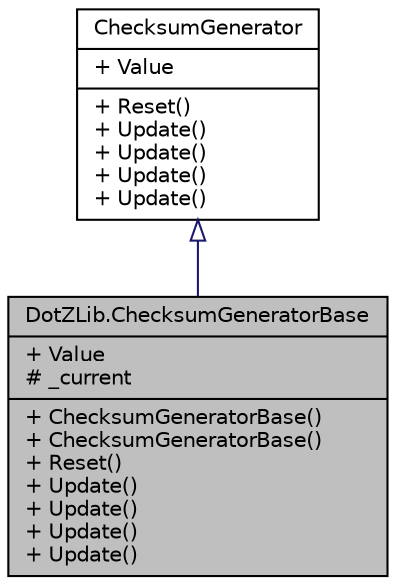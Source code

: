 digraph "DotZLib.ChecksumGeneratorBase"
{
  edge [fontname="Helvetica",fontsize="10",labelfontname="Helvetica",labelfontsize="10"];
  node [fontname="Helvetica",fontsize="10",shape=record];
  Node1 [label="{DotZLib.ChecksumGeneratorBase\n|+ Value\l# _current\l|+ ChecksumGeneratorBase()\l+ ChecksumGeneratorBase()\l+ Reset()\l+ Update()\l+ Update()\l+ Update()\l+ Update()\l}",height=0.2,width=0.4,color="black", fillcolor="grey75", style="filled", fontcolor="black"];
  Node2 -> Node1 [dir="back",color="midnightblue",fontsize="10",style="solid",arrowtail="onormal",fontname="Helvetica"];
  Node2 [label="{ChecksumGenerator\n|+ Value\l|+ Reset()\l+ Update()\l+ Update()\l+ Update()\l+ Update()\l}",height=0.2,width=0.4,color="black", fillcolor="white", style="filled",URL="$interface_dot_z_lib_1_1_checksum_generator.html",tooltip="Declares methods and properties that enables a running checksum to be calculated "];
}
